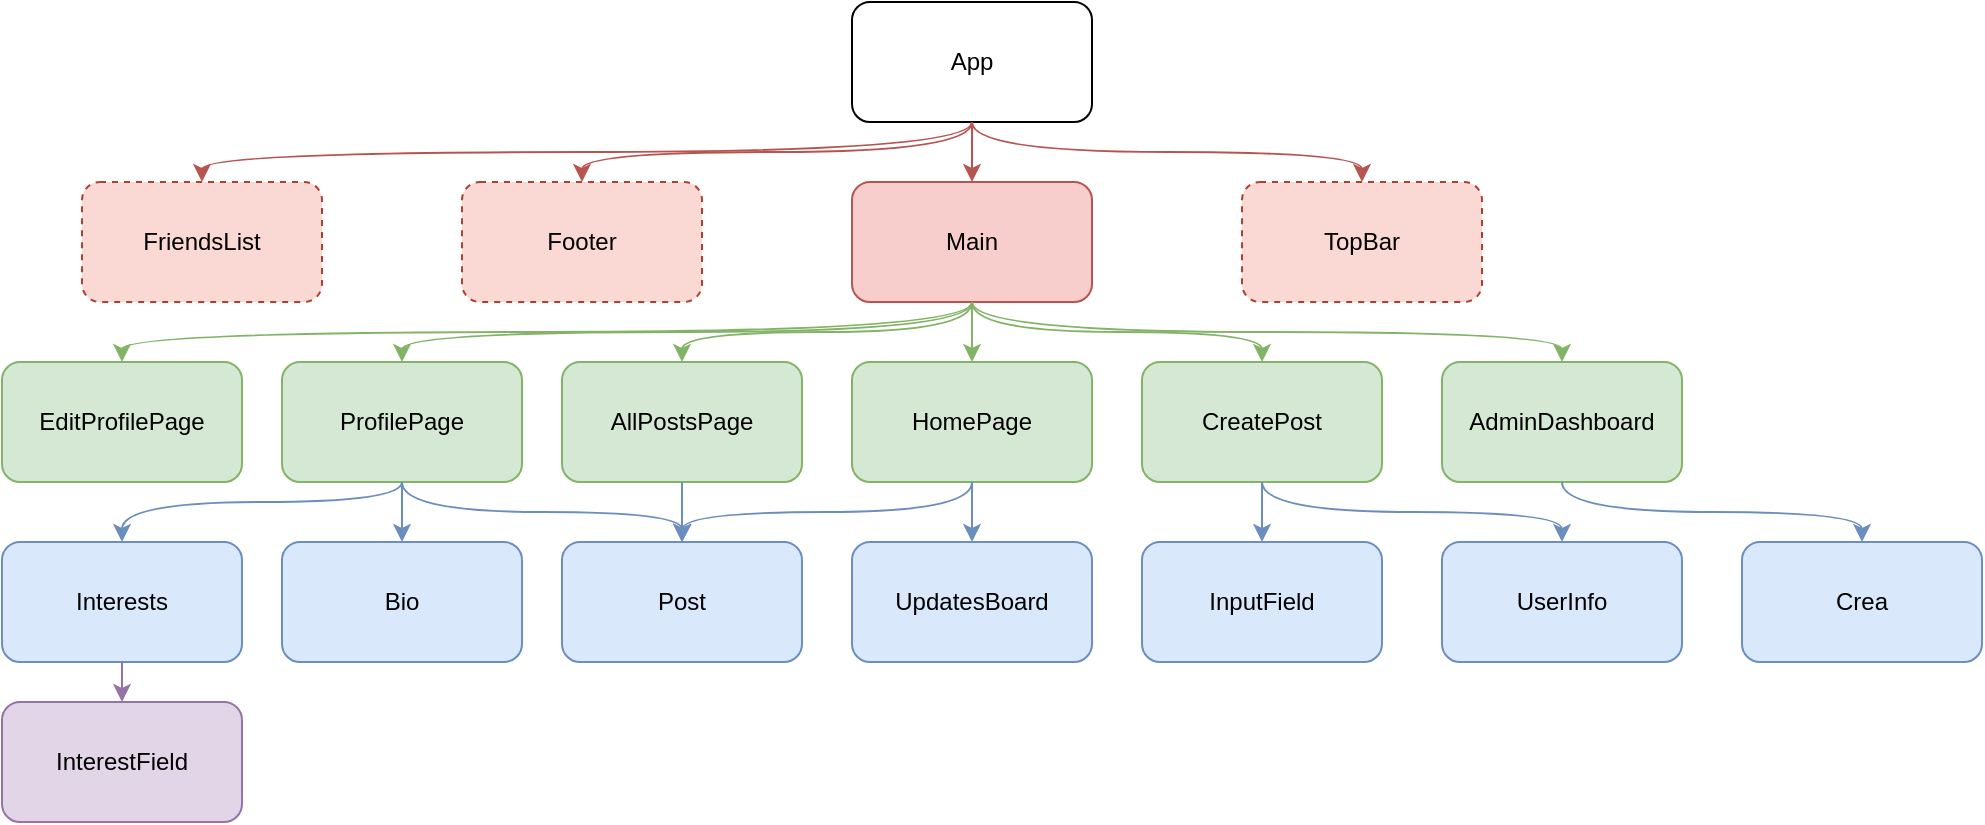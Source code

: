 <mxfile version="24.3.1" type="github">
  <diagram name="Page-1" id="zOdBKGRX74QQcObmSCCc">
    <mxGraphModel dx="2045" dy="622" grid="1" gridSize="10" guides="1" tooltips="1" connect="1" arrows="1" fold="1" page="1" pageScale="1" pageWidth="850" pageHeight="1100" math="0" shadow="0">
      <root>
        <mxCell id="0" />
        <mxCell id="1" parent="0" />
        <mxCell id="sHueJC7JdNg4kq73XcRV-1" value="App" style="rounded=1;whiteSpace=wrap;html=1;" vertex="1" parent="1">
          <mxGeometry x="365" y="30" width="120" height="60" as="geometry" />
        </mxCell>
        <mxCell id="sHueJC7JdNg4kq73XcRV-2" value="TopBar" style="rounded=1;whiteSpace=wrap;html=1;fillColor=#fad9d5;strokeColor=#ae4132;dashed=1;" vertex="1" parent="1">
          <mxGeometry x="560" y="120" width="120" height="60" as="geometry" />
        </mxCell>
        <mxCell id="sHueJC7JdNg4kq73XcRV-3" value="" style="endArrow=classic;html=1;rounded=0;exitX=0.5;exitY=1;exitDx=0;exitDy=0;entryX=0.5;entryY=0;entryDx=0;entryDy=0;edgeStyle=orthogonalEdgeStyle;curved=1;fillColor=#f8cecc;strokeColor=#b85450;" edge="1" parent="1" source="sHueJC7JdNg4kq73XcRV-1" target="sHueJC7JdNg4kq73XcRV-2">
          <mxGeometry width="50" height="50" relative="1" as="geometry">
            <mxPoint x="400" y="410" as="sourcePoint" />
            <mxPoint x="450" y="360" as="targetPoint" />
          </mxGeometry>
        </mxCell>
        <mxCell id="sHueJC7JdNg4kq73XcRV-4" value="&lt;div&gt;Main&lt;/div&gt;" style="rounded=1;whiteSpace=wrap;html=1;fillColor=#f8cecc;strokeColor=#b85450;" vertex="1" parent="1">
          <mxGeometry x="365" y="120" width="120" height="60" as="geometry" />
        </mxCell>
        <mxCell id="sHueJC7JdNg4kq73XcRV-5" value="" style="endArrow=classic;html=1;rounded=0;exitX=0.5;exitY=1;exitDx=0;exitDy=0;entryX=0.5;entryY=0;entryDx=0;entryDy=0;edgeStyle=orthogonalEdgeStyle;curved=1;fillColor=#f8cecc;strokeColor=#b85450;" edge="1" parent="1" source="sHueJC7JdNg4kq73XcRV-1" target="sHueJC7JdNg4kq73XcRV-4">
          <mxGeometry width="50" height="50" relative="1" as="geometry">
            <mxPoint x="435" y="100" as="sourcePoint" />
            <mxPoint x="630" y="130" as="targetPoint" />
          </mxGeometry>
        </mxCell>
        <mxCell id="sHueJC7JdNg4kq73XcRV-6" value="Footer" style="rounded=1;whiteSpace=wrap;html=1;fillColor=#fad9d5;strokeColor=#ae4132;dashed=1;" vertex="1" parent="1">
          <mxGeometry x="170" y="120" width="120" height="60" as="geometry" />
        </mxCell>
        <mxCell id="sHueJC7JdNg4kq73XcRV-7" value="" style="endArrow=classic;html=1;rounded=0;exitX=0.5;exitY=1;exitDx=0;exitDy=0;entryX=0.5;entryY=0;entryDx=0;entryDy=0;edgeStyle=orthogonalEdgeStyle;curved=1;fillColor=#f8cecc;strokeColor=#b85450;" edge="1" parent="1" source="sHueJC7JdNg4kq73XcRV-1" target="sHueJC7JdNg4kq73XcRV-6">
          <mxGeometry width="50" height="50" relative="1" as="geometry">
            <mxPoint x="435" y="100" as="sourcePoint" />
            <mxPoint x="630" y="130" as="targetPoint" />
          </mxGeometry>
        </mxCell>
        <mxCell id="sHueJC7JdNg4kq73XcRV-8" value="HomePage" style="rounded=1;whiteSpace=wrap;html=1;fillColor=#d5e8d4;strokeColor=#82b366;" vertex="1" parent="1">
          <mxGeometry x="365" y="210" width="120" height="60" as="geometry" />
        </mxCell>
        <mxCell id="sHueJC7JdNg4kq73XcRV-10" value="" style="endArrow=classic;html=1;rounded=0;exitX=0.5;exitY=1;exitDx=0;exitDy=0;entryX=0.5;entryY=0;entryDx=0;entryDy=0;edgeStyle=orthogonalEdgeStyle;curved=1;fillColor=#d5e8d4;strokeColor=#82b366;" edge="1" parent="1" source="sHueJC7JdNg4kq73XcRV-4" target="sHueJC7JdNg4kq73XcRV-8">
          <mxGeometry width="50" height="50" relative="1" as="geometry">
            <mxPoint x="435" y="100" as="sourcePoint" />
            <mxPoint x="630" y="130" as="targetPoint" />
          </mxGeometry>
        </mxCell>
        <mxCell id="sHueJC7JdNg4kq73XcRV-11" value="CreatePost" style="rounded=1;whiteSpace=wrap;html=1;fillColor=#d5e8d4;strokeColor=#82b366;" vertex="1" parent="1">
          <mxGeometry x="510" y="210" width="120" height="60" as="geometry" />
        </mxCell>
        <mxCell id="sHueJC7JdNg4kq73XcRV-13" value="" style="endArrow=classic;html=1;rounded=0;exitX=0.5;exitY=1;exitDx=0;exitDy=0;entryX=0.5;entryY=0;entryDx=0;entryDy=0;edgeStyle=orthogonalEdgeStyle;curved=1;fillColor=#d5e8d4;strokeColor=#82b366;" edge="1" parent="1" source="sHueJC7JdNg4kq73XcRV-4" target="sHueJC7JdNg4kq73XcRV-11">
          <mxGeometry width="50" height="50" relative="1" as="geometry">
            <mxPoint x="435" y="190" as="sourcePoint" />
            <mxPoint x="435" y="220" as="targetPoint" />
          </mxGeometry>
        </mxCell>
        <mxCell id="sHueJC7JdNg4kq73XcRV-14" value="AllPostsPage" style="rounded=1;whiteSpace=wrap;html=1;fillColor=#d5e8d4;strokeColor=#82b366;" vertex="1" parent="1">
          <mxGeometry x="220" y="210" width="120" height="60" as="geometry" />
        </mxCell>
        <mxCell id="sHueJC7JdNg4kq73XcRV-15" value="" style="endArrow=classic;html=1;rounded=0;exitX=0.5;exitY=1;exitDx=0;exitDy=0;edgeStyle=orthogonalEdgeStyle;curved=1;fillColor=#d5e8d4;strokeColor=#82b366;" edge="1" parent="1" source="sHueJC7JdNg4kq73XcRV-4" target="sHueJC7JdNg4kq73XcRV-14">
          <mxGeometry width="50" height="50" relative="1" as="geometry">
            <mxPoint x="435" y="190" as="sourcePoint" />
            <mxPoint x="580" y="220" as="targetPoint" />
          </mxGeometry>
        </mxCell>
        <mxCell id="sHueJC7JdNg4kq73XcRV-16" value="Post" style="rounded=1;whiteSpace=wrap;html=1;fillColor=#dae8fc;strokeColor=#6c8ebf;" vertex="1" parent="1">
          <mxGeometry x="220" y="300" width="120" height="60" as="geometry" />
        </mxCell>
        <mxCell id="sHueJC7JdNg4kq73XcRV-17" value="" style="endArrow=classic;html=1;rounded=0;exitX=0.5;exitY=1;exitDx=0;exitDy=0;edgeStyle=orthogonalEdgeStyle;curved=1;fillColor=#dae8fc;strokeColor=#6c8ebf;entryX=0.5;entryY=0;entryDx=0;entryDy=0;" edge="1" parent="1" source="sHueJC7JdNg4kq73XcRV-14" target="sHueJC7JdNg4kq73XcRV-16">
          <mxGeometry width="50" height="50" relative="1" as="geometry">
            <mxPoint x="435" y="190" as="sourcePoint" />
            <mxPoint x="290" y="220" as="targetPoint" />
          </mxGeometry>
        </mxCell>
        <mxCell id="sHueJC7JdNg4kq73XcRV-18" value="InputField" style="rounded=1;whiteSpace=wrap;html=1;fillColor=#dae8fc;strokeColor=#6c8ebf;" vertex="1" parent="1">
          <mxGeometry x="510" y="300" width="120" height="60" as="geometry" />
        </mxCell>
        <mxCell id="sHueJC7JdNg4kq73XcRV-19" value="" style="endArrow=classic;html=1;rounded=0;exitX=0.5;exitY=1;exitDx=0;exitDy=0;edgeStyle=orthogonalEdgeStyle;curved=1;fillColor=#dae8fc;strokeColor=#6c8ebf;entryX=0.5;entryY=0;entryDx=0;entryDy=0;" edge="1" parent="1" source="sHueJC7JdNg4kq73XcRV-11" target="sHueJC7JdNg4kq73XcRV-18">
          <mxGeometry width="50" height="50" relative="1" as="geometry">
            <mxPoint x="290" y="280" as="sourcePoint" />
            <mxPoint x="290" y="310" as="targetPoint" />
          </mxGeometry>
        </mxCell>
        <mxCell id="sHueJC7JdNg4kq73XcRV-20" value="UserInfo" style="rounded=1;whiteSpace=wrap;html=1;fillColor=#dae8fc;strokeColor=#6c8ebf;" vertex="1" parent="1">
          <mxGeometry x="660" y="300" width="120" height="60" as="geometry" />
        </mxCell>
        <mxCell id="sHueJC7JdNg4kq73XcRV-21" value="" style="endArrow=classic;html=1;rounded=0;exitX=0.5;exitY=1;exitDx=0;exitDy=0;edgeStyle=orthogonalEdgeStyle;curved=1;fillColor=#dae8fc;strokeColor=#6c8ebf;" edge="1" parent="1" source="sHueJC7JdNg4kq73XcRV-8">
          <mxGeometry width="50" height="50" relative="1" as="geometry">
            <mxPoint x="290" y="280" as="sourcePoint" />
            <mxPoint x="280" y="300" as="targetPoint" />
          </mxGeometry>
        </mxCell>
        <mxCell id="sHueJC7JdNg4kq73XcRV-23" value="" style="endArrow=classic;html=1;rounded=0;exitX=0.5;exitY=1;exitDx=0;exitDy=0;edgeStyle=orthogonalEdgeStyle;curved=1;fillColor=#dae8fc;strokeColor=#6c8ebf;entryX=0.5;entryY=0;entryDx=0;entryDy=0;" edge="1" parent="1" source="sHueJC7JdNg4kq73XcRV-11" target="sHueJC7JdNg4kq73XcRV-20">
          <mxGeometry width="50" height="50" relative="1" as="geometry">
            <mxPoint x="580" y="280" as="sourcePoint" />
            <mxPoint x="580" y="310" as="targetPoint" />
          </mxGeometry>
        </mxCell>
        <mxCell id="sHueJC7JdNg4kq73XcRV-24" value="ProfilePage" style="rounded=1;whiteSpace=wrap;html=1;fillColor=#d5e8d4;strokeColor=#82b366;" vertex="1" parent="1">
          <mxGeometry x="80" y="210" width="120" height="60" as="geometry" />
        </mxCell>
        <mxCell id="sHueJC7JdNg4kq73XcRV-25" value="" style="endArrow=classic;html=1;rounded=0;exitX=0.5;exitY=1;exitDx=0;exitDy=0;edgeStyle=orthogonalEdgeStyle;curved=1;fillColor=#d5e8d4;strokeColor=#82b366;entryX=0.5;entryY=0;entryDx=0;entryDy=0;" edge="1" parent="1" source="sHueJC7JdNg4kq73XcRV-4" target="sHueJC7JdNg4kq73XcRV-24">
          <mxGeometry width="50" height="50" relative="1" as="geometry">
            <mxPoint x="435" y="190" as="sourcePoint" />
            <mxPoint x="290" y="220" as="targetPoint" />
          </mxGeometry>
        </mxCell>
        <mxCell id="sHueJC7JdNg4kq73XcRV-26" value="Bio" style="rounded=1;whiteSpace=wrap;html=1;fillColor=#dae8fc;strokeColor=#6c8ebf;" vertex="1" parent="1">
          <mxGeometry x="80" y="300" width="120" height="60" as="geometry" />
        </mxCell>
        <mxCell id="sHueJC7JdNg4kq73XcRV-27" value="" style="endArrow=classic;html=1;rounded=0;exitX=0.5;exitY=1;exitDx=0;exitDy=0;edgeStyle=orthogonalEdgeStyle;curved=1;fillColor=#dae8fc;strokeColor=#6c8ebf;entryX=0.5;entryY=0;entryDx=0;entryDy=0;" edge="1" parent="1" source="sHueJC7JdNg4kq73XcRV-24" target="sHueJC7JdNg4kq73XcRV-26">
          <mxGeometry width="50" height="50" relative="1" as="geometry">
            <mxPoint x="290" y="280" as="sourcePoint" />
            <mxPoint x="290" y="310" as="targetPoint" />
          </mxGeometry>
        </mxCell>
        <mxCell id="sHueJC7JdNg4kq73XcRV-28" value="" style="endArrow=classic;html=1;rounded=0;exitX=0.5;exitY=1;exitDx=0;exitDy=0;edgeStyle=orthogonalEdgeStyle;curved=1;fillColor=#dae8fc;strokeColor=#6c8ebf;entryX=0.5;entryY=0;entryDx=0;entryDy=0;" edge="1" parent="1" source="sHueJC7JdNg4kq73XcRV-24" target="sHueJC7JdNg4kq73XcRV-16">
          <mxGeometry width="50" height="50" relative="1" as="geometry">
            <mxPoint x="435" y="280" as="sourcePoint" />
            <mxPoint x="290" y="310" as="targetPoint" />
          </mxGeometry>
        </mxCell>
        <mxCell id="sHueJC7JdNg4kq73XcRV-29" value="Interests" style="rounded=1;whiteSpace=wrap;html=1;fillColor=#dae8fc;strokeColor=#6c8ebf;" vertex="1" parent="1">
          <mxGeometry x="-60" y="300" width="120" height="60" as="geometry" />
        </mxCell>
        <mxCell id="sHueJC7JdNg4kq73XcRV-30" value="" style="endArrow=classic;html=1;rounded=0;edgeStyle=orthogonalEdgeStyle;curved=1;fillColor=#dae8fc;strokeColor=#6c8ebf;" edge="1" parent="1" target="sHueJC7JdNg4kq73XcRV-29">
          <mxGeometry width="50" height="50" relative="1" as="geometry">
            <mxPoint x="140" y="270" as="sourcePoint" />
            <mxPoint x="290" y="310" as="targetPoint" />
            <Array as="points">
              <mxPoint x="140" y="280" />
              <mxPoint y="280" />
            </Array>
          </mxGeometry>
        </mxCell>
        <mxCell id="sHueJC7JdNg4kq73XcRV-31" value="InterestField" style="rounded=1;whiteSpace=wrap;html=1;fillColor=#e1d5e7;strokeColor=#9673a6;" vertex="1" parent="1">
          <mxGeometry x="-60" y="380" width="120" height="60" as="geometry" />
        </mxCell>
        <mxCell id="sHueJC7JdNg4kq73XcRV-32" value="" style="endArrow=classic;html=1;rounded=0;edgeStyle=orthogonalEdgeStyle;curved=1;fillColor=#e1d5e7;strokeColor=#9673a6;exitX=0.5;exitY=1;exitDx=0;exitDy=0;entryX=0.5;entryY=0;entryDx=0;entryDy=0;" edge="1" parent="1" source="sHueJC7JdNg4kq73XcRV-29" target="sHueJC7JdNg4kq73XcRV-31">
          <mxGeometry width="50" height="50" relative="1" as="geometry">
            <mxPoint x="150" y="280" as="sourcePoint" />
            <mxPoint x="10" y="310" as="targetPoint" />
            <Array as="points">
              <mxPoint y="370" />
              <mxPoint y="370" />
            </Array>
          </mxGeometry>
        </mxCell>
        <mxCell id="sHueJC7JdNg4kq73XcRV-33" value="EditProfilePage" style="rounded=1;whiteSpace=wrap;html=1;fillColor=#d5e8d4;strokeColor=#82b366;" vertex="1" parent="1">
          <mxGeometry x="-60" y="210" width="120" height="60" as="geometry" />
        </mxCell>
        <mxCell id="sHueJC7JdNg4kq73XcRV-35" value="" style="endArrow=classic;html=1;rounded=0;exitX=0.5;exitY=1;exitDx=0;exitDy=0;entryX=0.5;entryY=0;entryDx=0;entryDy=0;edgeStyle=orthogonalEdgeStyle;curved=1;fillColor=#d5e8d4;strokeColor=#82b366;" edge="1" parent="1" source="sHueJC7JdNg4kq73XcRV-4" target="sHueJC7JdNg4kq73XcRV-33">
          <mxGeometry width="50" height="50" relative="1" as="geometry">
            <mxPoint x="435" y="190" as="sourcePoint" />
            <mxPoint x="580" y="220" as="targetPoint" />
          </mxGeometry>
        </mxCell>
        <mxCell id="sHueJC7JdNg4kq73XcRV-38" value="&lt;div&gt;FriendsList&lt;/div&gt;" style="rounded=1;whiteSpace=wrap;html=1;fillColor=#fad9d5;dashed=1;strokeColor=#ae4132;" vertex="1" parent="1">
          <mxGeometry x="-20" y="120" width="120" height="60" as="geometry" />
        </mxCell>
        <mxCell id="sHueJC7JdNg4kq73XcRV-39" value="" style="endArrow=classic;html=1;rounded=0;exitX=0.5;exitY=1;exitDx=0;exitDy=0;edgeStyle=orthogonalEdgeStyle;curved=1;fillColor=#f8cecc;strokeColor=#b85450;" edge="1" parent="1" source="sHueJC7JdNg4kq73XcRV-1" target="sHueJC7JdNg4kq73XcRV-38">
          <mxGeometry width="50" height="50" relative="1" as="geometry">
            <mxPoint x="435" y="100" as="sourcePoint" />
            <mxPoint x="240" y="130" as="targetPoint" />
          </mxGeometry>
        </mxCell>
        <mxCell id="sHueJC7JdNg4kq73XcRV-40" value="&lt;div&gt;UpdatesBoard&lt;/div&gt;" style="rounded=1;whiteSpace=wrap;html=1;fillColor=#dae8fc;strokeColor=#6c8ebf;" vertex="1" parent="1">
          <mxGeometry x="365" y="300" width="120" height="60" as="geometry" />
        </mxCell>
        <mxCell id="sHueJC7JdNg4kq73XcRV-41" value="" style="endArrow=classic;html=1;rounded=0;exitX=0.5;exitY=1;exitDx=0;exitDy=0;edgeStyle=orthogonalEdgeStyle;curved=1;fillColor=#dae8fc;strokeColor=#6c8ebf;entryX=0.5;entryY=0;entryDx=0;entryDy=0;" edge="1" parent="1" source="sHueJC7JdNg4kq73XcRV-8" target="sHueJC7JdNg4kq73XcRV-40">
          <mxGeometry width="50" height="50" relative="1" as="geometry">
            <mxPoint x="435" y="280" as="sourcePoint" />
            <mxPoint x="290" y="310" as="targetPoint" />
          </mxGeometry>
        </mxCell>
        <mxCell id="sHueJC7JdNg4kq73XcRV-42" value="AdminDashboard" style="rounded=1;whiteSpace=wrap;html=1;fillColor=#d5e8d4;strokeColor=#82b366;" vertex="1" parent="1">
          <mxGeometry x="660" y="210" width="120" height="60" as="geometry" />
        </mxCell>
        <mxCell id="sHueJC7JdNg4kq73XcRV-43" value="" style="endArrow=classic;html=1;rounded=0;exitX=0.5;exitY=1;exitDx=0;exitDy=0;entryX=0.5;entryY=0;entryDx=0;entryDy=0;edgeStyle=orthogonalEdgeStyle;curved=1;fillColor=#d5e8d4;strokeColor=#82b366;" edge="1" parent="1" source="sHueJC7JdNg4kq73XcRV-4" target="sHueJC7JdNg4kq73XcRV-42">
          <mxGeometry width="50" height="50" relative="1" as="geometry">
            <mxPoint x="435" y="190" as="sourcePoint" />
            <mxPoint x="580" y="220" as="targetPoint" />
          </mxGeometry>
        </mxCell>
        <mxCell id="sHueJC7JdNg4kq73XcRV-45" value="Crea" style="rounded=1;whiteSpace=wrap;html=1;fillColor=#dae8fc;strokeColor=#6c8ebf;" vertex="1" parent="1">
          <mxGeometry x="810" y="300" width="120" height="60" as="geometry" />
        </mxCell>
        <mxCell id="sHueJC7JdNg4kq73XcRV-46" value="" style="endArrow=classic;html=1;rounded=0;exitX=0.5;exitY=1;exitDx=0;exitDy=0;edgeStyle=orthogonalEdgeStyle;curved=1;fillColor=#dae8fc;strokeColor=#6c8ebf;entryX=0.5;entryY=0;entryDx=0;entryDy=0;" edge="1" parent="1" source="sHueJC7JdNg4kq73XcRV-42" target="sHueJC7JdNg4kq73XcRV-45">
          <mxGeometry width="50" height="50" relative="1" as="geometry">
            <mxPoint x="580" y="280" as="sourcePoint" />
            <mxPoint x="730" y="310" as="targetPoint" />
          </mxGeometry>
        </mxCell>
      </root>
    </mxGraphModel>
  </diagram>
</mxfile>
